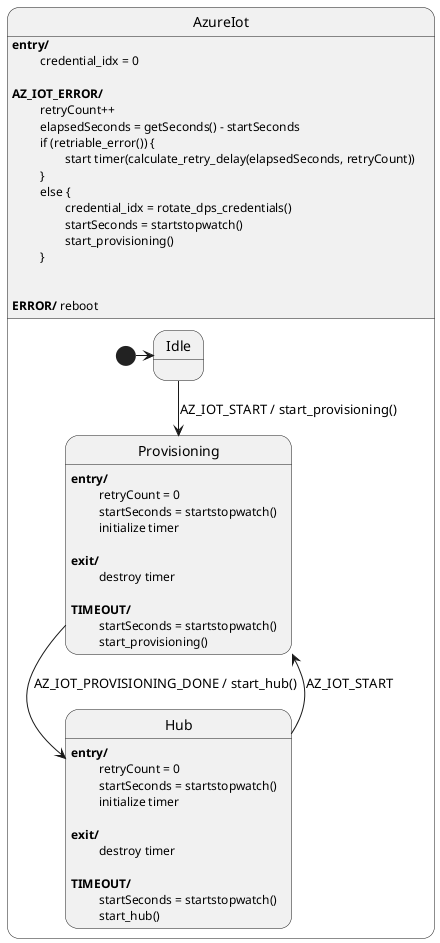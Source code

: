 @startuml Azure IoT HFSM

state AzureIot {
    state Idle
    
    state Provisioning
    Provisioning: <b>entry/</b>
    Provisioning : \t retryCount = 0
    Provisioning : \t startSeconds = startstopwatch()
    Provisioning : \t initialize timer
    Provisioning :
    Provisioning : <b>exit/</b>
    Provisioning : \t destroy timer
    Provisioning :
    Provisioning : <b>TIMEOUT/</b>
    Provisioning :  \t startSeconds = startstopwatch()
    Provisioning : \t start_provisioning()

    state Hub
    Hub : <b>entry/</b>
    Hub : \t retryCount = 0
    Hub : \t startSeconds = startstopwatch()
    Hub : \t initialize timer
    Hub :
    Hub : <b>exit/</b>
    Hub : \t destroy timer
    Hub : 
    Hub : <b>TIMEOUT/</b>
    Hub : \t startSeconds = startstopwatch()
    Hub : \t start_hub()
    
    [*] -> Idle
    Idle --> Provisioning : AZ_IOT_START / start_provisioning()
    Provisioning --> Hub : AZ_IOT_PROVISIONING_DONE / start_hub()

    Hub -> Provisioning : AZ_IOT_START
}

AzureIot : <b>entry/</b> 
AzureIot : \t credential_idx = 0
AzureIot :
AzureIot : <b>AZ_IOT_ERROR/</b>
AzureIot :  \t retryCount++
AzureIot :  \t elapsedSeconds = getSeconds() - startSeconds
AzureIot : \t if (retriable_error()) {
AzureIot : \t\t start timer(calculate_retry_delay(elapsedSeconds, retryCount))
AzureIot : \t }
AzureIot : \t else {
AzureIot : \t\t credential_idx = rotate_dps_credentials()
AzureIot:  \t\t startSeconds = startstopwatch()
AzureIot : \t\t start_provisioning()
AzureIot : \t }
AzureIot :
AzureIot :
AzureIot : <b>ERROR/</b> reboot

@enduml
